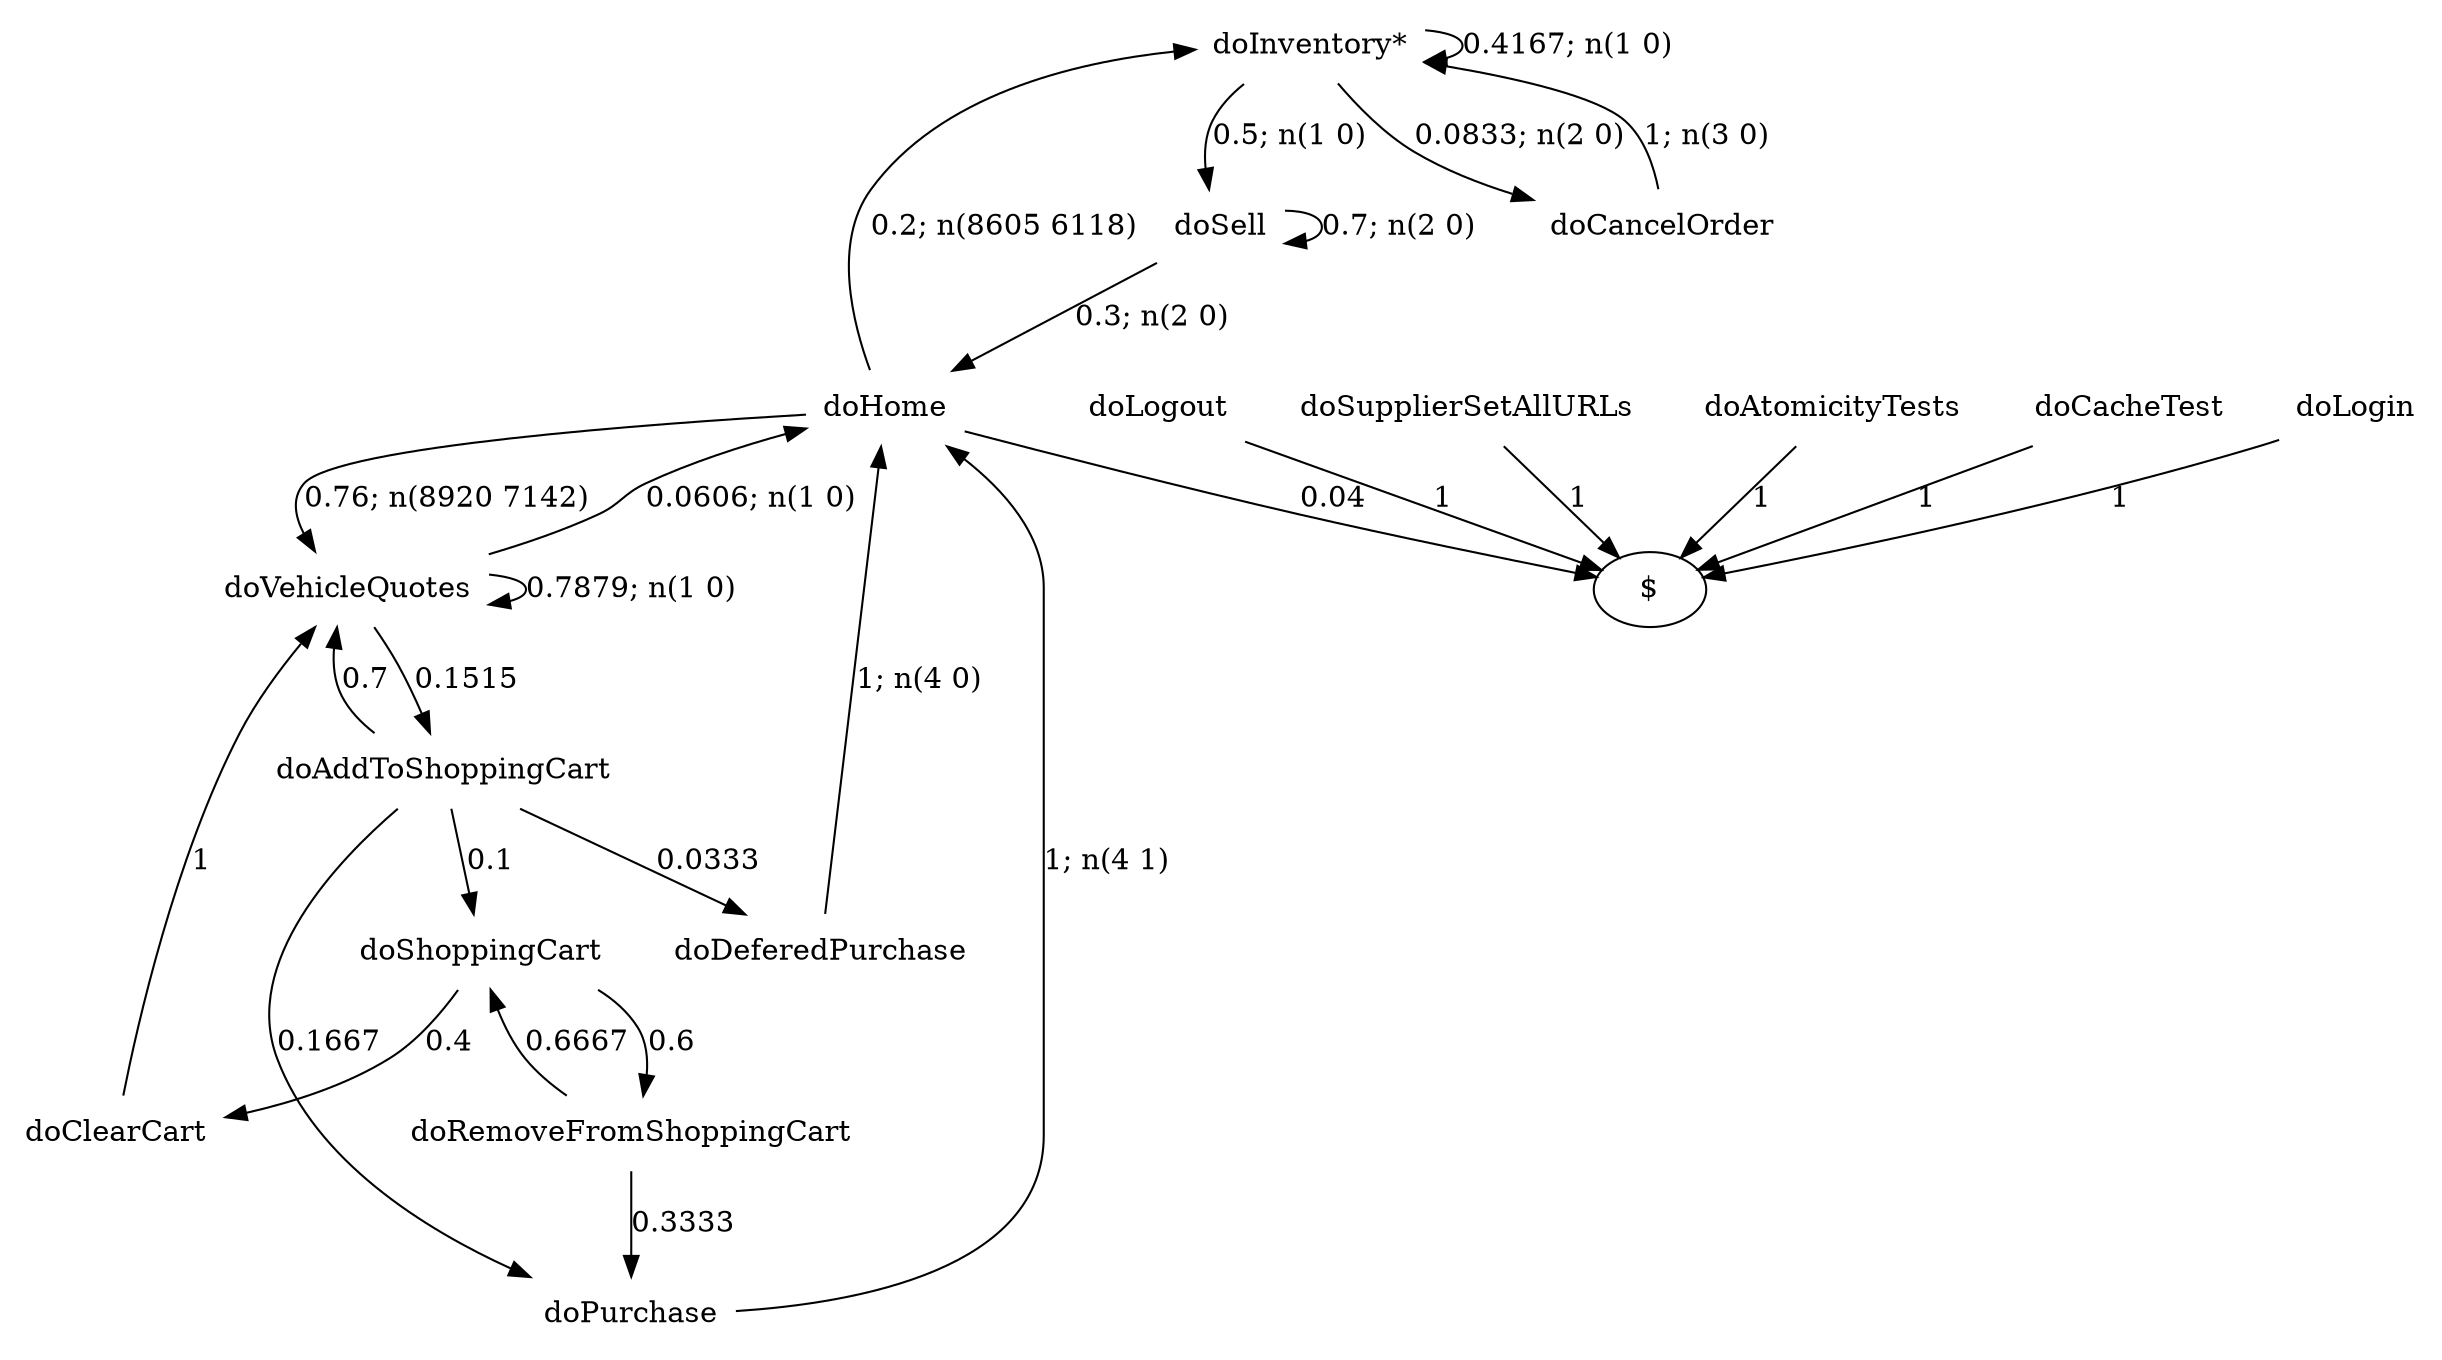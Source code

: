 digraph G {"doInventory*" [label="doInventory*",shape=none];"doSupplierSetAllURLs" [label="doSupplierSetAllURLs",shape=none];"doAtomicityTests" [label="doAtomicityTests",shape=none];"doCacheTest" [label="doCacheTest",shape=none];"doLogin" [label="doLogin",shape=none];"doVehicleQuotes" [label="doVehicleQuotes",shape=none];"doAddToShoppingCart" [label="doAddToShoppingCart",shape=none];"doDeferedPurchase" [label="doDeferedPurchase",shape=none];"doHome" [label="doHome",shape=none];"doShoppingCart" [label="doShoppingCart",shape=none];"doClearCart" [label="doClearCart",shape=none];"doPurchase" [label="doPurchase",shape=none];"doSell" [label="doSell",shape=none];"doLogout" [label="doLogout",shape=none];"doCancelOrder" [label="doCancelOrder",shape=none];"doRemoveFromShoppingCart" [label="doRemoveFromShoppingCart",shape=none];"doInventory*"->"doInventory*" [style=solid,label="0.4167; n(1 0)"];"doInventory*"->"doSell" [style=solid,label="0.5; n(1 0)"];"doInventory*"->"doCancelOrder" [style=solid,label="0.0833; n(2 0)"];"doSupplierSetAllURLs"->"$" [style=solid,label="1"];"doAtomicityTests"->"$" [style=solid,label="1"];"doCacheTest"->"$" [style=solid,label="1"];"doLogin"->"$" [style=solid,label="1"];"doVehicleQuotes"->"doVehicleQuotes" [style=solid,label="0.7879; n(1 0)"];"doVehicleQuotes"->"doAddToShoppingCart" [style=solid,label="0.1515"];"doVehicleQuotes"->"doHome" [style=solid,label="0.0606; n(1 0)"];"doAddToShoppingCart"->"doVehicleQuotes" [style=solid,label="0.7"];"doAddToShoppingCart"->"doDeferedPurchase" [style=solid,label="0.0333"];"doAddToShoppingCart"->"doShoppingCart" [style=solid,label="0.1"];"doAddToShoppingCart"->"doPurchase" [style=solid,label="0.1667"];"doDeferedPurchase"->"doHome" [style=solid,label="1; n(4 0)"];"doHome"->"doInventory*" [style=solid,label="0.2; n(8605 6118)"];"doHome"->"doVehicleQuotes" [style=solid,label="0.76; n(8920 7142)"];"doHome"->"$" [style=solid,label="0.04"];"doShoppingCart"->"doClearCart" [style=solid,label="0.4"];"doShoppingCart"->"doRemoveFromShoppingCart" [style=solid,label="0.6"];"doClearCart"->"doVehicleQuotes" [style=solid,label="1"];"doPurchase"->"doHome" [style=solid,label="1; n(4 1)"];"doSell"->"doHome" [style=solid,label="0.3; n(2 0)"];"doSell"->"doSell" [style=solid,label="0.7; n(2 0)"];"doLogout"->"$" [style=solid,label="1"];"doCancelOrder"->"doInventory*" [style=solid,label="1; n(3 0)"];"doRemoveFromShoppingCart"->"doShoppingCart" [style=solid,label="0.6667"];"doRemoveFromShoppingCart"->"doPurchase" [style=solid,label="0.3333"];}